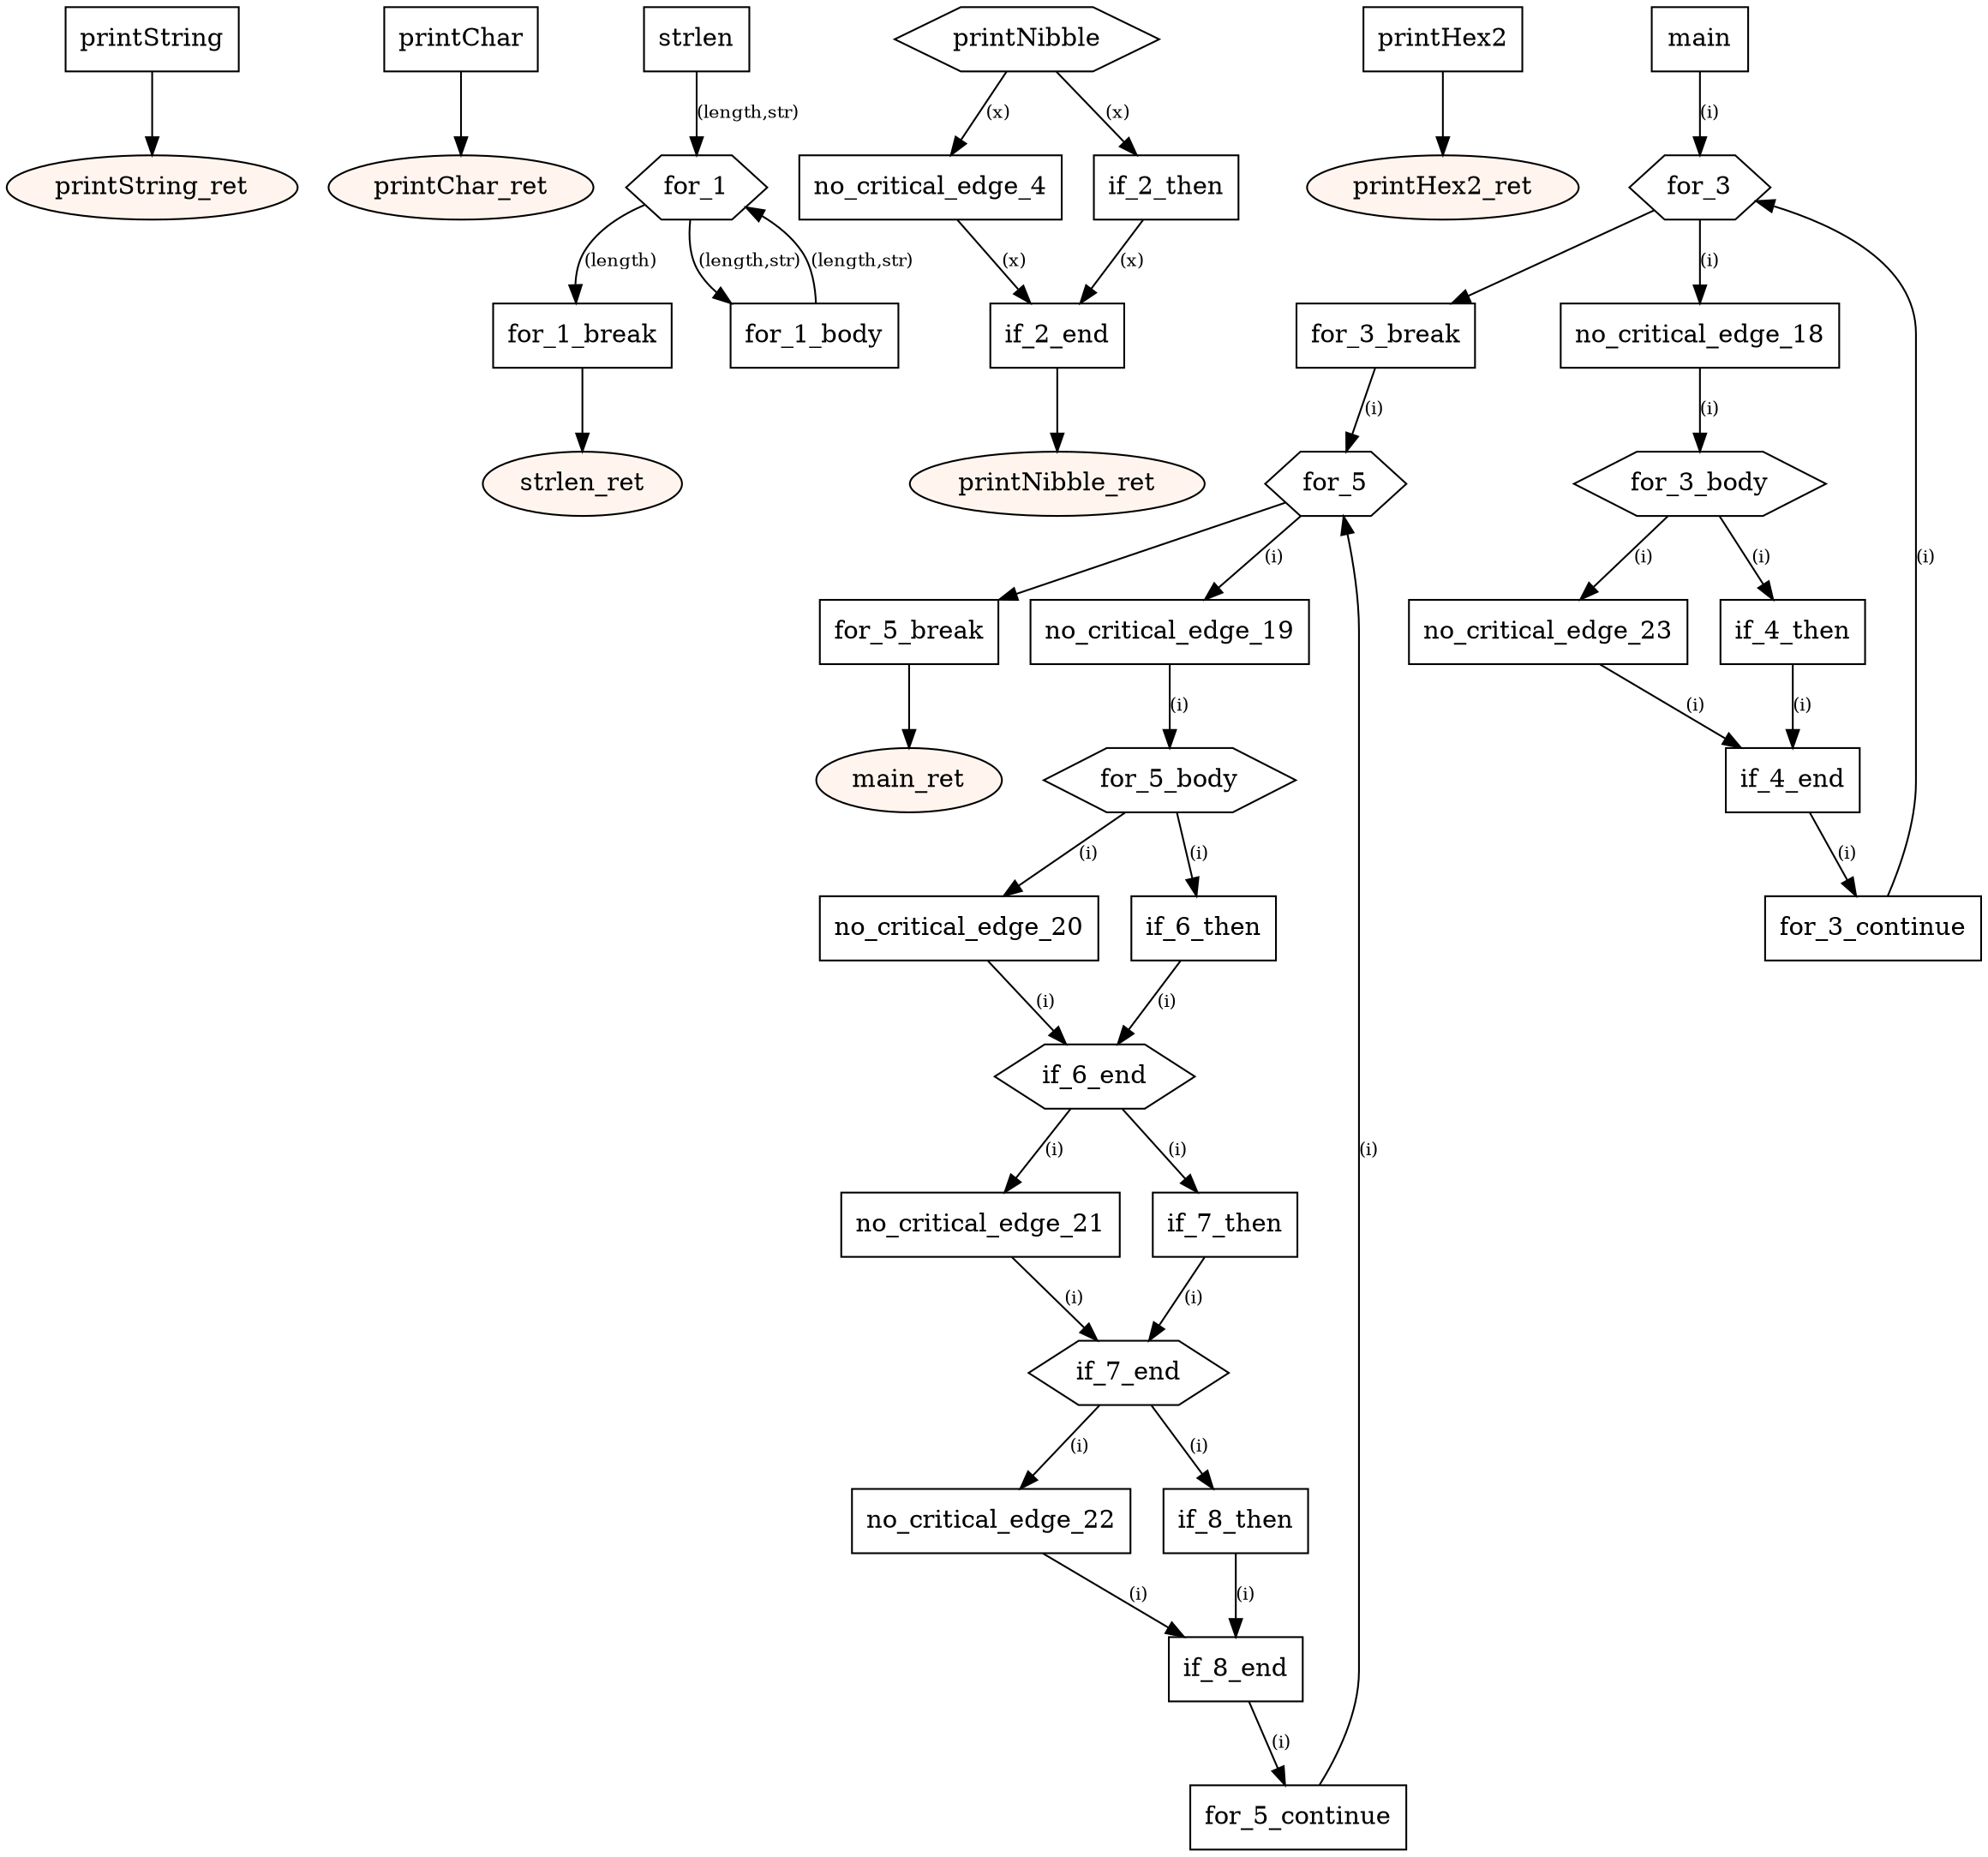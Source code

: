 digraph program {
	edge[fontsize="10pt"];
	subgraph fn_printString {
		BasicBlock_0_printString [label="printString",shape=box];
		BasicBlock_0_printString -> BasicBlock_0_printString_ret;
		BasicBlock_0_printString_ret [label="printString_ret",shape=oval,style=filled,fillcolor="#fff5ee"];
	}
	subgraph fn_printChar {
		BasicBlock_1_printChar [label="printChar",shape=box];
		BasicBlock_1_printChar -> BasicBlock_1_printChar_ret;
		BasicBlock_1_printChar_ret [label="printChar_ret",shape=oval,style=filled,fillcolor="#fff5ee"];
	}
	subgraph fn_strlen {
		BasicBlock_2_strlen [label="strlen",shape=box];
		BasicBlock_2_strlen -> BasicBlock_2_for_1 [label="(length,str)"];
		BasicBlock_2_for_1 [label="for_1",shape=hexagon];
		BasicBlock_2_for_1 -> BasicBlock_2_for_1_break [label="(length)"];
		BasicBlock_2_for_1 -> BasicBlock_2_for_1_body [label="(length,str)"];
		BasicBlock_2_for_1_body [label="for_1_body",shape=box];
		BasicBlock_2_for_1_body -> BasicBlock_2_for_1 [label="(length,str)"];
		BasicBlock_2_for_1_break [label="for_1_break",shape=box];
		BasicBlock_2_for_1_break -> BasicBlock_2_strlen_ret;
		BasicBlock_2_strlen_ret [label="strlen_ret",shape=oval,style=filled,fillcolor="#fff5ee"];
	}
	subgraph fn_printNibble {
		BasicBlock_3_printNibble [label="printNibble",shape=hexagon];
		BasicBlock_3_printNibble -> BasicBlock_3_no_critical_edge_4 [label="(x)"];
		BasicBlock_3_printNibble -> BasicBlock_3_if_2_then [label="(x)"];
		BasicBlock_3_no_critical_edge_4 [label="no_critical_edge_4",shape=box];
		BasicBlock_3_no_critical_edge_4 -> BasicBlock_3_if_2_end [label="(x)"];
		BasicBlock_3_if_2_then [label="if_2_then",shape=box];
		BasicBlock_3_if_2_then -> BasicBlock_3_if_2_end [label="(x)"];
		BasicBlock_3_if_2_end [label="if_2_end",shape=box];
		BasicBlock_3_if_2_end -> BasicBlock_3_printNibble_ret;
		BasicBlock_3_printNibble_ret [label="printNibble_ret",shape=oval,style=filled,fillcolor="#fff5ee"];
	}
	subgraph fn_printHex2 {
		BasicBlock_4_printHex2 [label="printHex2",shape=box];
		BasicBlock_4_printHex2 -> BasicBlock_4_printHex2_ret;
		BasicBlock_4_printHex2_ret [label="printHex2_ret",shape=oval,style=filled,fillcolor="#fff5ee"];
	}
	subgraph fn_main {
		BasicBlock_5_main [label="main",shape=box];
		BasicBlock_5_main -> BasicBlock_5_for_3 [label="(i)"];
		BasicBlock_5_for_3 [label="for_3",shape=hexagon];
		BasicBlock_5_for_3 -> BasicBlock_5_for_3_break;
		BasicBlock_5_for_3 -> BasicBlock_5_no_critical_edge_18 [label="(i)"];
		BasicBlock_5_no_critical_edge_18 [label="no_critical_edge_18",shape=box];
		BasicBlock_5_no_critical_edge_18 -> BasicBlock_5_for_3_body [label="(i)"];
		BasicBlock_5_for_3_body [label="for_3_body",shape=hexagon];
		BasicBlock_5_for_3_body -> BasicBlock_5_no_critical_edge_23 [label="(i)"];
		BasicBlock_5_for_3_body -> BasicBlock_5_if_4_then [label="(i)"];
		BasicBlock_5_no_critical_edge_23 [label="no_critical_edge_23",shape=box];
		BasicBlock_5_no_critical_edge_23 -> BasicBlock_5_if_4_end [label="(i)"];
		BasicBlock_5_if_4_then [label="if_4_then",shape=box];
		BasicBlock_5_if_4_then -> BasicBlock_5_if_4_end [label="(i)"];
		BasicBlock_5_if_4_end [label="if_4_end",shape=box];
		BasicBlock_5_if_4_end -> BasicBlock_5_for_3_continue [label="(i)"];
		BasicBlock_5_for_3_continue [label="for_3_continue",shape=box];
		BasicBlock_5_for_3_continue -> BasicBlock_5_for_3 [label="(i)"];
		BasicBlock_5_for_3_break [label="for_3_break",shape=box];
		BasicBlock_5_for_3_break -> BasicBlock_5_for_5 [label="(i)"];
		BasicBlock_5_for_5 [label="for_5",shape=hexagon];
		BasicBlock_5_for_5 -> BasicBlock_5_for_5_break;
		BasicBlock_5_for_5 -> BasicBlock_5_no_critical_edge_19 [label="(i)"];
		BasicBlock_5_no_critical_edge_19 [label="no_critical_edge_19",shape=box];
		BasicBlock_5_no_critical_edge_19 -> BasicBlock_5_for_5_body [label="(i)"];
		BasicBlock_5_for_5_body [label="for_5_body",shape=hexagon];
		BasicBlock_5_for_5_body -> BasicBlock_5_no_critical_edge_20 [label="(i)"];
		BasicBlock_5_for_5_body -> BasicBlock_5_if_6_then [label="(i)"];
		BasicBlock_5_no_critical_edge_20 [label="no_critical_edge_20",shape=box];
		BasicBlock_5_no_critical_edge_20 -> BasicBlock_5_if_6_end [label="(i)"];
		BasicBlock_5_if_6_then [label="if_6_then",shape=box];
		BasicBlock_5_if_6_then -> BasicBlock_5_if_6_end [label="(i)"];
		BasicBlock_5_if_6_end [label="if_6_end",shape=hexagon];
		BasicBlock_5_if_6_end -> BasicBlock_5_no_critical_edge_21 [label="(i)"];
		BasicBlock_5_if_6_end -> BasicBlock_5_if_7_then [label="(i)"];
		BasicBlock_5_no_critical_edge_21 [label="no_critical_edge_21",shape=box];
		BasicBlock_5_no_critical_edge_21 -> BasicBlock_5_if_7_end [label="(i)"];
		BasicBlock_5_if_7_then [label="if_7_then",shape=box];
		BasicBlock_5_if_7_then -> BasicBlock_5_if_7_end [label="(i)"];
		BasicBlock_5_if_7_end [label="if_7_end",shape=hexagon];
		BasicBlock_5_if_7_end -> BasicBlock_5_no_critical_edge_22 [label="(i)"];
		BasicBlock_5_if_7_end -> BasicBlock_5_if_8_then [label="(i)"];
		BasicBlock_5_no_critical_edge_22 [label="no_critical_edge_22",shape=box];
		BasicBlock_5_no_critical_edge_22 -> BasicBlock_5_if_8_end [label="(i)"];
		BasicBlock_5_if_8_then [label="if_8_then",shape=box];
		BasicBlock_5_if_8_then -> BasicBlock_5_if_8_end [label="(i)"];
		BasicBlock_5_if_8_end [label="if_8_end",shape=box];
		BasicBlock_5_if_8_end -> BasicBlock_5_for_5_continue [label="(i)"];
		BasicBlock_5_for_5_continue [label="for_5_continue",shape=box];
		BasicBlock_5_for_5_continue -> BasicBlock_5_for_5 [label="(i)"];
		BasicBlock_5_for_5_break [label="for_5_break",shape=box];
		BasicBlock_5_for_5_break -> BasicBlock_5_main_ret;
		BasicBlock_5_main_ret [label="main_ret",shape=oval,style=filled,fillcolor="#fff5ee"];
	}
}
